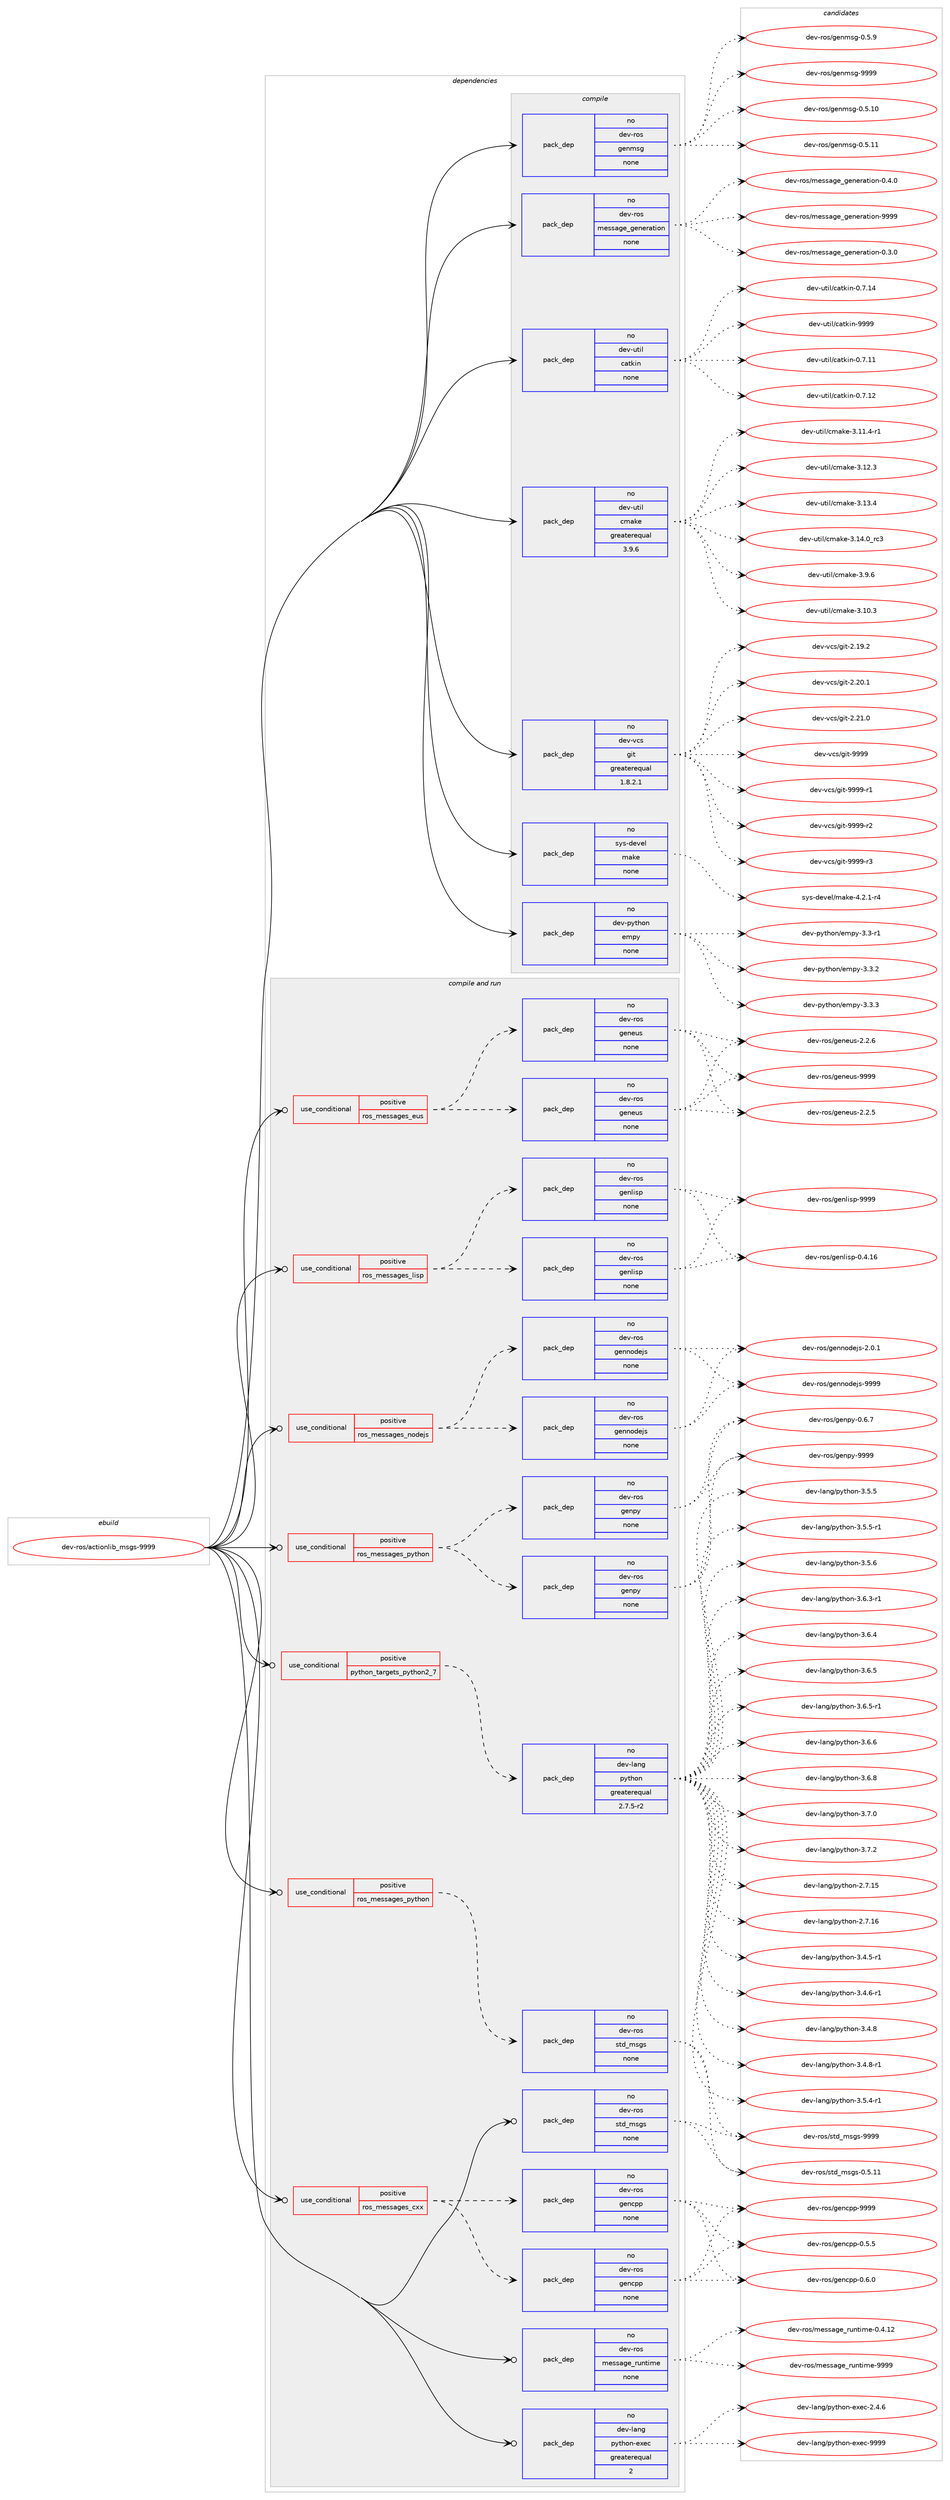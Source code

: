 digraph prolog {

# *************
# Graph options
# *************

newrank=true;
concentrate=true;
compound=true;
graph [rankdir=LR,fontname=Helvetica,fontsize=10,ranksep=1.5];#, ranksep=2.5, nodesep=0.2];
edge  [arrowhead=vee];
node  [fontname=Helvetica,fontsize=10];

# **********
# The ebuild
# **********

subgraph cluster_leftcol {
color=gray;
rank=same;
label=<<i>ebuild</i>>;
id [label="dev-ros/actionlib_msgs-9999", color=red, width=4, href="../dev-ros/actionlib_msgs-9999.svg"];
}

# ****************
# The dependencies
# ****************

subgraph cluster_midcol {
color=gray;
label=<<i>dependencies</i>>;
subgraph cluster_compile {
fillcolor="#eeeeee";
style=filled;
label=<<i>compile</i>>;
subgraph pack1040256 {
dependency1451454 [label=<<TABLE BORDER="0" CELLBORDER="1" CELLSPACING="0" CELLPADDING="4" WIDTH="220"><TR><TD ROWSPAN="6" CELLPADDING="30">pack_dep</TD></TR><TR><TD WIDTH="110">no</TD></TR><TR><TD>dev-python</TD></TR><TR><TD>empy</TD></TR><TR><TD>none</TD></TR><TR><TD></TD></TR></TABLE>>, shape=none, color=blue];
}
id:e -> dependency1451454:w [weight=20,style="solid",arrowhead="vee"];
subgraph pack1040257 {
dependency1451455 [label=<<TABLE BORDER="0" CELLBORDER="1" CELLSPACING="0" CELLPADDING="4" WIDTH="220"><TR><TD ROWSPAN="6" CELLPADDING="30">pack_dep</TD></TR><TR><TD WIDTH="110">no</TD></TR><TR><TD>dev-ros</TD></TR><TR><TD>genmsg</TD></TR><TR><TD>none</TD></TR><TR><TD></TD></TR></TABLE>>, shape=none, color=blue];
}
id:e -> dependency1451455:w [weight=20,style="solid",arrowhead="vee"];
subgraph pack1040258 {
dependency1451456 [label=<<TABLE BORDER="0" CELLBORDER="1" CELLSPACING="0" CELLPADDING="4" WIDTH="220"><TR><TD ROWSPAN="6" CELLPADDING="30">pack_dep</TD></TR><TR><TD WIDTH="110">no</TD></TR><TR><TD>dev-ros</TD></TR><TR><TD>message_generation</TD></TR><TR><TD>none</TD></TR><TR><TD></TD></TR></TABLE>>, shape=none, color=blue];
}
id:e -> dependency1451456:w [weight=20,style="solid",arrowhead="vee"];
subgraph pack1040259 {
dependency1451457 [label=<<TABLE BORDER="0" CELLBORDER="1" CELLSPACING="0" CELLPADDING="4" WIDTH="220"><TR><TD ROWSPAN="6" CELLPADDING="30">pack_dep</TD></TR><TR><TD WIDTH="110">no</TD></TR><TR><TD>dev-util</TD></TR><TR><TD>catkin</TD></TR><TR><TD>none</TD></TR><TR><TD></TD></TR></TABLE>>, shape=none, color=blue];
}
id:e -> dependency1451457:w [weight=20,style="solid",arrowhead="vee"];
subgraph pack1040260 {
dependency1451458 [label=<<TABLE BORDER="0" CELLBORDER="1" CELLSPACING="0" CELLPADDING="4" WIDTH="220"><TR><TD ROWSPAN="6" CELLPADDING="30">pack_dep</TD></TR><TR><TD WIDTH="110">no</TD></TR><TR><TD>dev-util</TD></TR><TR><TD>cmake</TD></TR><TR><TD>greaterequal</TD></TR><TR><TD>3.9.6</TD></TR></TABLE>>, shape=none, color=blue];
}
id:e -> dependency1451458:w [weight=20,style="solid",arrowhead="vee"];
subgraph pack1040261 {
dependency1451459 [label=<<TABLE BORDER="0" CELLBORDER="1" CELLSPACING="0" CELLPADDING="4" WIDTH="220"><TR><TD ROWSPAN="6" CELLPADDING="30">pack_dep</TD></TR><TR><TD WIDTH="110">no</TD></TR><TR><TD>dev-vcs</TD></TR><TR><TD>git</TD></TR><TR><TD>greaterequal</TD></TR><TR><TD>1.8.2.1</TD></TR></TABLE>>, shape=none, color=blue];
}
id:e -> dependency1451459:w [weight=20,style="solid",arrowhead="vee"];
subgraph pack1040262 {
dependency1451460 [label=<<TABLE BORDER="0" CELLBORDER="1" CELLSPACING="0" CELLPADDING="4" WIDTH="220"><TR><TD ROWSPAN="6" CELLPADDING="30">pack_dep</TD></TR><TR><TD WIDTH="110">no</TD></TR><TR><TD>sys-devel</TD></TR><TR><TD>make</TD></TR><TR><TD>none</TD></TR><TR><TD></TD></TR></TABLE>>, shape=none, color=blue];
}
id:e -> dependency1451460:w [weight=20,style="solid",arrowhead="vee"];
}
subgraph cluster_compileandrun {
fillcolor="#eeeeee";
style=filled;
label=<<i>compile and run</i>>;
subgraph cond387818 {
dependency1451461 [label=<<TABLE BORDER="0" CELLBORDER="1" CELLSPACING="0" CELLPADDING="4"><TR><TD ROWSPAN="3" CELLPADDING="10">use_conditional</TD></TR><TR><TD>positive</TD></TR><TR><TD>python_targets_python2_7</TD></TR></TABLE>>, shape=none, color=red];
subgraph pack1040263 {
dependency1451462 [label=<<TABLE BORDER="0" CELLBORDER="1" CELLSPACING="0" CELLPADDING="4" WIDTH="220"><TR><TD ROWSPAN="6" CELLPADDING="30">pack_dep</TD></TR><TR><TD WIDTH="110">no</TD></TR><TR><TD>dev-lang</TD></TR><TR><TD>python</TD></TR><TR><TD>greaterequal</TD></TR><TR><TD>2.7.5-r2</TD></TR></TABLE>>, shape=none, color=blue];
}
dependency1451461:e -> dependency1451462:w [weight=20,style="dashed",arrowhead="vee"];
}
id:e -> dependency1451461:w [weight=20,style="solid",arrowhead="odotvee"];
subgraph cond387819 {
dependency1451463 [label=<<TABLE BORDER="0" CELLBORDER="1" CELLSPACING="0" CELLPADDING="4"><TR><TD ROWSPAN="3" CELLPADDING="10">use_conditional</TD></TR><TR><TD>positive</TD></TR><TR><TD>ros_messages_cxx</TD></TR></TABLE>>, shape=none, color=red];
subgraph pack1040264 {
dependency1451464 [label=<<TABLE BORDER="0" CELLBORDER="1" CELLSPACING="0" CELLPADDING="4" WIDTH="220"><TR><TD ROWSPAN="6" CELLPADDING="30">pack_dep</TD></TR><TR><TD WIDTH="110">no</TD></TR><TR><TD>dev-ros</TD></TR><TR><TD>gencpp</TD></TR><TR><TD>none</TD></TR><TR><TD></TD></TR></TABLE>>, shape=none, color=blue];
}
dependency1451463:e -> dependency1451464:w [weight=20,style="dashed",arrowhead="vee"];
subgraph pack1040265 {
dependency1451465 [label=<<TABLE BORDER="0" CELLBORDER="1" CELLSPACING="0" CELLPADDING="4" WIDTH="220"><TR><TD ROWSPAN="6" CELLPADDING="30">pack_dep</TD></TR><TR><TD WIDTH="110">no</TD></TR><TR><TD>dev-ros</TD></TR><TR><TD>gencpp</TD></TR><TR><TD>none</TD></TR><TR><TD></TD></TR></TABLE>>, shape=none, color=blue];
}
dependency1451463:e -> dependency1451465:w [weight=20,style="dashed",arrowhead="vee"];
}
id:e -> dependency1451463:w [weight=20,style="solid",arrowhead="odotvee"];
subgraph cond387820 {
dependency1451466 [label=<<TABLE BORDER="0" CELLBORDER="1" CELLSPACING="0" CELLPADDING="4"><TR><TD ROWSPAN="3" CELLPADDING="10">use_conditional</TD></TR><TR><TD>positive</TD></TR><TR><TD>ros_messages_eus</TD></TR></TABLE>>, shape=none, color=red];
subgraph pack1040266 {
dependency1451467 [label=<<TABLE BORDER="0" CELLBORDER="1" CELLSPACING="0" CELLPADDING="4" WIDTH="220"><TR><TD ROWSPAN="6" CELLPADDING="30">pack_dep</TD></TR><TR><TD WIDTH="110">no</TD></TR><TR><TD>dev-ros</TD></TR><TR><TD>geneus</TD></TR><TR><TD>none</TD></TR><TR><TD></TD></TR></TABLE>>, shape=none, color=blue];
}
dependency1451466:e -> dependency1451467:w [weight=20,style="dashed",arrowhead="vee"];
subgraph pack1040267 {
dependency1451468 [label=<<TABLE BORDER="0" CELLBORDER="1" CELLSPACING="0" CELLPADDING="4" WIDTH="220"><TR><TD ROWSPAN="6" CELLPADDING="30">pack_dep</TD></TR><TR><TD WIDTH="110">no</TD></TR><TR><TD>dev-ros</TD></TR><TR><TD>geneus</TD></TR><TR><TD>none</TD></TR><TR><TD></TD></TR></TABLE>>, shape=none, color=blue];
}
dependency1451466:e -> dependency1451468:w [weight=20,style="dashed",arrowhead="vee"];
}
id:e -> dependency1451466:w [weight=20,style="solid",arrowhead="odotvee"];
subgraph cond387821 {
dependency1451469 [label=<<TABLE BORDER="0" CELLBORDER="1" CELLSPACING="0" CELLPADDING="4"><TR><TD ROWSPAN="3" CELLPADDING="10">use_conditional</TD></TR><TR><TD>positive</TD></TR><TR><TD>ros_messages_lisp</TD></TR></TABLE>>, shape=none, color=red];
subgraph pack1040268 {
dependency1451470 [label=<<TABLE BORDER="0" CELLBORDER="1" CELLSPACING="0" CELLPADDING="4" WIDTH="220"><TR><TD ROWSPAN="6" CELLPADDING="30">pack_dep</TD></TR><TR><TD WIDTH="110">no</TD></TR><TR><TD>dev-ros</TD></TR><TR><TD>genlisp</TD></TR><TR><TD>none</TD></TR><TR><TD></TD></TR></TABLE>>, shape=none, color=blue];
}
dependency1451469:e -> dependency1451470:w [weight=20,style="dashed",arrowhead="vee"];
subgraph pack1040269 {
dependency1451471 [label=<<TABLE BORDER="0" CELLBORDER="1" CELLSPACING="0" CELLPADDING="4" WIDTH="220"><TR><TD ROWSPAN="6" CELLPADDING="30">pack_dep</TD></TR><TR><TD WIDTH="110">no</TD></TR><TR><TD>dev-ros</TD></TR><TR><TD>genlisp</TD></TR><TR><TD>none</TD></TR><TR><TD></TD></TR></TABLE>>, shape=none, color=blue];
}
dependency1451469:e -> dependency1451471:w [weight=20,style="dashed",arrowhead="vee"];
}
id:e -> dependency1451469:w [weight=20,style="solid",arrowhead="odotvee"];
subgraph cond387822 {
dependency1451472 [label=<<TABLE BORDER="0" CELLBORDER="1" CELLSPACING="0" CELLPADDING="4"><TR><TD ROWSPAN="3" CELLPADDING="10">use_conditional</TD></TR><TR><TD>positive</TD></TR><TR><TD>ros_messages_nodejs</TD></TR></TABLE>>, shape=none, color=red];
subgraph pack1040270 {
dependency1451473 [label=<<TABLE BORDER="0" CELLBORDER="1" CELLSPACING="0" CELLPADDING="4" WIDTH="220"><TR><TD ROWSPAN="6" CELLPADDING="30">pack_dep</TD></TR><TR><TD WIDTH="110">no</TD></TR><TR><TD>dev-ros</TD></TR><TR><TD>gennodejs</TD></TR><TR><TD>none</TD></TR><TR><TD></TD></TR></TABLE>>, shape=none, color=blue];
}
dependency1451472:e -> dependency1451473:w [weight=20,style="dashed",arrowhead="vee"];
subgraph pack1040271 {
dependency1451474 [label=<<TABLE BORDER="0" CELLBORDER="1" CELLSPACING="0" CELLPADDING="4" WIDTH="220"><TR><TD ROWSPAN="6" CELLPADDING="30">pack_dep</TD></TR><TR><TD WIDTH="110">no</TD></TR><TR><TD>dev-ros</TD></TR><TR><TD>gennodejs</TD></TR><TR><TD>none</TD></TR><TR><TD></TD></TR></TABLE>>, shape=none, color=blue];
}
dependency1451472:e -> dependency1451474:w [weight=20,style="dashed",arrowhead="vee"];
}
id:e -> dependency1451472:w [weight=20,style="solid",arrowhead="odotvee"];
subgraph cond387823 {
dependency1451475 [label=<<TABLE BORDER="0" CELLBORDER="1" CELLSPACING="0" CELLPADDING="4"><TR><TD ROWSPAN="3" CELLPADDING="10">use_conditional</TD></TR><TR><TD>positive</TD></TR><TR><TD>ros_messages_python</TD></TR></TABLE>>, shape=none, color=red];
subgraph pack1040272 {
dependency1451476 [label=<<TABLE BORDER="0" CELLBORDER="1" CELLSPACING="0" CELLPADDING="4" WIDTH="220"><TR><TD ROWSPAN="6" CELLPADDING="30">pack_dep</TD></TR><TR><TD WIDTH="110">no</TD></TR><TR><TD>dev-ros</TD></TR><TR><TD>genpy</TD></TR><TR><TD>none</TD></TR><TR><TD></TD></TR></TABLE>>, shape=none, color=blue];
}
dependency1451475:e -> dependency1451476:w [weight=20,style="dashed",arrowhead="vee"];
subgraph pack1040273 {
dependency1451477 [label=<<TABLE BORDER="0" CELLBORDER="1" CELLSPACING="0" CELLPADDING="4" WIDTH="220"><TR><TD ROWSPAN="6" CELLPADDING="30">pack_dep</TD></TR><TR><TD WIDTH="110">no</TD></TR><TR><TD>dev-ros</TD></TR><TR><TD>genpy</TD></TR><TR><TD>none</TD></TR><TR><TD></TD></TR></TABLE>>, shape=none, color=blue];
}
dependency1451475:e -> dependency1451477:w [weight=20,style="dashed",arrowhead="vee"];
}
id:e -> dependency1451475:w [weight=20,style="solid",arrowhead="odotvee"];
subgraph cond387824 {
dependency1451478 [label=<<TABLE BORDER="0" CELLBORDER="1" CELLSPACING="0" CELLPADDING="4"><TR><TD ROWSPAN="3" CELLPADDING="10">use_conditional</TD></TR><TR><TD>positive</TD></TR><TR><TD>ros_messages_python</TD></TR></TABLE>>, shape=none, color=red];
subgraph pack1040274 {
dependency1451479 [label=<<TABLE BORDER="0" CELLBORDER="1" CELLSPACING="0" CELLPADDING="4" WIDTH="220"><TR><TD ROWSPAN="6" CELLPADDING="30">pack_dep</TD></TR><TR><TD WIDTH="110">no</TD></TR><TR><TD>dev-ros</TD></TR><TR><TD>std_msgs</TD></TR><TR><TD>none</TD></TR><TR><TD></TD></TR></TABLE>>, shape=none, color=blue];
}
dependency1451478:e -> dependency1451479:w [weight=20,style="dashed",arrowhead="vee"];
}
id:e -> dependency1451478:w [weight=20,style="solid",arrowhead="odotvee"];
subgraph pack1040275 {
dependency1451480 [label=<<TABLE BORDER="0" CELLBORDER="1" CELLSPACING="0" CELLPADDING="4" WIDTH="220"><TR><TD ROWSPAN="6" CELLPADDING="30">pack_dep</TD></TR><TR><TD WIDTH="110">no</TD></TR><TR><TD>dev-lang</TD></TR><TR><TD>python-exec</TD></TR><TR><TD>greaterequal</TD></TR><TR><TD>2</TD></TR></TABLE>>, shape=none, color=blue];
}
id:e -> dependency1451480:w [weight=20,style="solid",arrowhead="odotvee"];
subgraph pack1040276 {
dependency1451481 [label=<<TABLE BORDER="0" CELLBORDER="1" CELLSPACING="0" CELLPADDING="4" WIDTH="220"><TR><TD ROWSPAN="6" CELLPADDING="30">pack_dep</TD></TR><TR><TD WIDTH="110">no</TD></TR><TR><TD>dev-ros</TD></TR><TR><TD>message_runtime</TD></TR><TR><TD>none</TD></TR><TR><TD></TD></TR></TABLE>>, shape=none, color=blue];
}
id:e -> dependency1451481:w [weight=20,style="solid",arrowhead="odotvee"];
subgraph pack1040277 {
dependency1451482 [label=<<TABLE BORDER="0" CELLBORDER="1" CELLSPACING="0" CELLPADDING="4" WIDTH="220"><TR><TD ROWSPAN="6" CELLPADDING="30">pack_dep</TD></TR><TR><TD WIDTH="110">no</TD></TR><TR><TD>dev-ros</TD></TR><TR><TD>std_msgs</TD></TR><TR><TD>none</TD></TR><TR><TD></TD></TR></TABLE>>, shape=none, color=blue];
}
id:e -> dependency1451482:w [weight=20,style="solid",arrowhead="odotvee"];
}
subgraph cluster_run {
fillcolor="#eeeeee";
style=filled;
label=<<i>run</i>>;
}
}

# **************
# The candidates
# **************

subgraph cluster_choices {
rank=same;
color=gray;
label=<<i>candidates</i>>;

subgraph choice1040256 {
color=black;
nodesep=1;
choice1001011184511212111610411111047101109112121455146514511449 [label="dev-python/empy-3.3-r1", color=red, width=4,href="../dev-python/empy-3.3-r1.svg"];
choice1001011184511212111610411111047101109112121455146514650 [label="dev-python/empy-3.3.2", color=red, width=4,href="../dev-python/empy-3.3.2.svg"];
choice1001011184511212111610411111047101109112121455146514651 [label="dev-python/empy-3.3.3", color=red, width=4,href="../dev-python/empy-3.3.3.svg"];
dependency1451454:e -> choice1001011184511212111610411111047101109112121455146514511449:w [style=dotted,weight="100"];
dependency1451454:e -> choice1001011184511212111610411111047101109112121455146514650:w [style=dotted,weight="100"];
dependency1451454:e -> choice1001011184511212111610411111047101109112121455146514651:w [style=dotted,weight="100"];
}
subgraph choice1040257 {
color=black;
nodesep=1;
choice100101118451141111154710310111010911510345484653464948 [label="dev-ros/genmsg-0.5.10", color=red, width=4,href="../dev-ros/genmsg-0.5.10.svg"];
choice100101118451141111154710310111010911510345484653464949 [label="dev-ros/genmsg-0.5.11", color=red, width=4,href="../dev-ros/genmsg-0.5.11.svg"];
choice1001011184511411111547103101110109115103454846534657 [label="dev-ros/genmsg-0.5.9", color=red, width=4,href="../dev-ros/genmsg-0.5.9.svg"];
choice10010111845114111115471031011101091151034557575757 [label="dev-ros/genmsg-9999", color=red, width=4,href="../dev-ros/genmsg-9999.svg"];
dependency1451455:e -> choice100101118451141111154710310111010911510345484653464948:w [style=dotted,weight="100"];
dependency1451455:e -> choice100101118451141111154710310111010911510345484653464949:w [style=dotted,weight="100"];
dependency1451455:e -> choice1001011184511411111547103101110109115103454846534657:w [style=dotted,weight="100"];
dependency1451455:e -> choice10010111845114111115471031011101091151034557575757:w [style=dotted,weight="100"];
}
subgraph choice1040258 {
color=black;
nodesep=1;
choice1001011184511411111547109101115115971031019510310111010111497116105111110454846514648 [label="dev-ros/message_generation-0.3.0", color=red, width=4,href="../dev-ros/message_generation-0.3.0.svg"];
choice1001011184511411111547109101115115971031019510310111010111497116105111110454846524648 [label="dev-ros/message_generation-0.4.0", color=red, width=4,href="../dev-ros/message_generation-0.4.0.svg"];
choice10010111845114111115471091011151159710310195103101110101114971161051111104557575757 [label="dev-ros/message_generation-9999", color=red, width=4,href="../dev-ros/message_generation-9999.svg"];
dependency1451456:e -> choice1001011184511411111547109101115115971031019510310111010111497116105111110454846514648:w [style=dotted,weight="100"];
dependency1451456:e -> choice1001011184511411111547109101115115971031019510310111010111497116105111110454846524648:w [style=dotted,weight="100"];
dependency1451456:e -> choice10010111845114111115471091011151159710310195103101110101114971161051111104557575757:w [style=dotted,weight="100"];
}
subgraph choice1040259 {
color=black;
nodesep=1;
choice1001011184511711610510847999711610710511045484655464949 [label="dev-util/catkin-0.7.11", color=red, width=4,href="../dev-util/catkin-0.7.11.svg"];
choice1001011184511711610510847999711610710511045484655464950 [label="dev-util/catkin-0.7.12", color=red, width=4,href="../dev-util/catkin-0.7.12.svg"];
choice1001011184511711610510847999711610710511045484655464952 [label="dev-util/catkin-0.7.14", color=red, width=4,href="../dev-util/catkin-0.7.14.svg"];
choice100101118451171161051084799971161071051104557575757 [label="dev-util/catkin-9999", color=red, width=4,href="../dev-util/catkin-9999.svg"];
dependency1451457:e -> choice1001011184511711610510847999711610710511045484655464949:w [style=dotted,weight="100"];
dependency1451457:e -> choice1001011184511711610510847999711610710511045484655464950:w [style=dotted,weight="100"];
dependency1451457:e -> choice1001011184511711610510847999711610710511045484655464952:w [style=dotted,weight="100"];
dependency1451457:e -> choice100101118451171161051084799971161071051104557575757:w [style=dotted,weight="100"];
}
subgraph choice1040260 {
color=black;
nodesep=1;
choice1001011184511711610510847991099710710145514649484651 [label="dev-util/cmake-3.10.3", color=red, width=4,href="../dev-util/cmake-3.10.3.svg"];
choice10010111845117116105108479910997107101455146494946524511449 [label="dev-util/cmake-3.11.4-r1", color=red, width=4,href="../dev-util/cmake-3.11.4-r1.svg"];
choice1001011184511711610510847991099710710145514649504651 [label="dev-util/cmake-3.12.3", color=red, width=4,href="../dev-util/cmake-3.12.3.svg"];
choice1001011184511711610510847991099710710145514649514652 [label="dev-util/cmake-3.13.4", color=red, width=4,href="../dev-util/cmake-3.13.4.svg"];
choice1001011184511711610510847991099710710145514649524648951149951 [label="dev-util/cmake-3.14.0_rc3", color=red, width=4,href="../dev-util/cmake-3.14.0_rc3.svg"];
choice10010111845117116105108479910997107101455146574654 [label="dev-util/cmake-3.9.6", color=red, width=4,href="../dev-util/cmake-3.9.6.svg"];
dependency1451458:e -> choice1001011184511711610510847991099710710145514649484651:w [style=dotted,weight="100"];
dependency1451458:e -> choice10010111845117116105108479910997107101455146494946524511449:w [style=dotted,weight="100"];
dependency1451458:e -> choice1001011184511711610510847991099710710145514649504651:w [style=dotted,weight="100"];
dependency1451458:e -> choice1001011184511711610510847991099710710145514649514652:w [style=dotted,weight="100"];
dependency1451458:e -> choice1001011184511711610510847991099710710145514649524648951149951:w [style=dotted,weight="100"];
dependency1451458:e -> choice10010111845117116105108479910997107101455146574654:w [style=dotted,weight="100"];
}
subgraph choice1040261 {
color=black;
nodesep=1;
choice10010111845118991154710310511645504649574650 [label="dev-vcs/git-2.19.2", color=red, width=4,href="../dev-vcs/git-2.19.2.svg"];
choice10010111845118991154710310511645504650484649 [label="dev-vcs/git-2.20.1", color=red, width=4,href="../dev-vcs/git-2.20.1.svg"];
choice10010111845118991154710310511645504650494648 [label="dev-vcs/git-2.21.0", color=red, width=4,href="../dev-vcs/git-2.21.0.svg"];
choice1001011184511899115471031051164557575757 [label="dev-vcs/git-9999", color=red, width=4,href="../dev-vcs/git-9999.svg"];
choice10010111845118991154710310511645575757574511449 [label="dev-vcs/git-9999-r1", color=red, width=4,href="../dev-vcs/git-9999-r1.svg"];
choice10010111845118991154710310511645575757574511450 [label="dev-vcs/git-9999-r2", color=red, width=4,href="../dev-vcs/git-9999-r2.svg"];
choice10010111845118991154710310511645575757574511451 [label="dev-vcs/git-9999-r3", color=red, width=4,href="../dev-vcs/git-9999-r3.svg"];
dependency1451459:e -> choice10010111845118991154710310511645504649574650:w [style=dotted,weight="100"];
dependency1451459:e -> choice10010111845118991154710310511645504650484649:w [style=dotted,weight="100"];
dependency1451459:e -> choice10010111845118991154710310511645504650494648:w [style=dotted,weight="100"];
dependency1451459:e -> choice1001011184511899115471031051164557575757:w [style=dotted,weight="100"];
dependency1451459:e -> choice10010111845118991154710310511645575757574511449:w [style=dotted,weight="100"];
dependency1451459:e -> choice10010111845118991154710310511645575757574511450:w [style=dotted,weight="100"];
dependency1451459:e -> choice10010111845118991154710310511645575757574511451:w [style=dotted,weight="100"];
}
subgraph choice1040262 {
color=black;
nodesep=1;
choice1151211154510010111810110847109971071014552465046494511452 [label="sys-devel/make-4.2.1-r4", color=red, width=4,href="../sys-devel/make-4.2.1-r4.svg"];
dependency1451460:e -> choice1151211154510010111810110847109971071014552465046494511452:w [style=dotted,weight="100"];
}
subgraph choice1040263 {
color=black;
nodesep=1;
choice10010111845108971101034711212111610411111045504655464953 [label="dev-lang/python-2.7.15", color=red, width=4,href="../dev-lang/python-2.7.15.svg"];
choice10010111845108971101034711212111610411111045504655464954 [label="dev-lang/python-2.7.16", color=red, width=4,href="../dev-lang/python-2.7.16.svg"];
choice1001011184510897110103471121211161041111104551465246534511449 [label="dev-lang/python-3.4.5-r1", color=red, width=4,href="../dev-lang/python-3.4.5-r1.svg"];
choice1001011184510897110103471121211161041111104551465246544511449 [label="dev-lang/python-3.4.6-r1", color=red, width=4,href="../dev-lang/python-3.4.6-r1.svg"];
choice100101118451089711010347112121116104111110455146524656 [label="dev-lang/python-3.4.8", color=red, width=4,href="../dev-lang/python-3.4.8.svg"];
choice1001011184510897110103471121211161041111104551465246564511449 [label="dev-lang/python-3.4.8-r1", color=red, width=4,href="../dev-lang/python-3.4.8-r1.svg"];
choice1001011184510897110103471121211161041111104551465346524511449 [label="dev-lang/python-3.5.4-r1", color=red, width=4,href="../dev-lang/python-3.5.4-r1.svg"];
choice100101118451089711010347112121116104111110455146534653 [label="dev-lang/python-3.5.5", color=red, width=4,href="../dev-lang/python-3.5.5.svg"];
choice1001011184510897110103471121211161041111104551465346534511449 [label="dev-lang/python-3.5.5-r1", color=red, width=4,href="../dev-lang/python-3.5.5-r1.svg"];
choice100101118451089711010347112121116104111110455146534654 [label="dev-lang/python-3.5.6", color=red, width=4,href="../dev-lang/python-3.5.6.svg"];
choice1001011184510897110103471121211161041111104551465446514511449 [label="dev-lang/python-3.6.3-r1", color=red, width=4,href="../dev-lang/python-3.6.3-r1.svg"];
choice100101118451089711010347112121116104111110455146544652 [label="dev-lang/python-3.6.4", color=red, width=4,href="../dev-lang/python-3.6.4.svg"];
choice100101118451089711010347112121116104111110455146544653 [label="dev-lang/python-3.6.5", color=red, width=4,href="../dev-lang/python-3.6.5.svg"];
choice1001011184510897110103471121211161041111104551465446534511449 [label="dev-lang/python-3.6.5-r1", color=red, width=4,href="../dev-lang/python-3.6.5-r1.svg"];
choice100101118451089711010347112121116104111110455146544654 [label="dev-lang/python-3.6.6", color=red, width=4,href="../dev-lang/python-3.6.6.svg"];
choice100101118451089711010347112121116104111110455146544656 [label="dev-lang/python-3.6.8", color=red, width=4,href="../dev-lang/python-3.6.8.svg"];
choice100101118451089711010347112121116104111110455146554648 [label="dev-lang/python-3.7.0", color=red, width=4,href="../dev-lang/python-3.7.0.svg"];
choice100101118451089711010347112121116104111110455146554650 [label="dev-lang/python-3.7.2", color=red, width=4,href="../dev-lang/python-3.7.2.svg"];
dependency1451462:e -> choice10010111845108971101034711212111610411111045504655464953:w [style=dotted,weight="100"];
dependency1451462:e -> choice10010111845108971101034711212111610411111045504655464954:w [style=dotted,weight="100"];
dependency1451462:e -> choice1001011184510897110103471121211161041111104551465246534511449:w [style=dotted,weight="100"];
dependency1451462:e -> choice1001011184510897110103471121211161041111104551465246544511449:w [style=dotted,weight="100"];
dependency1451462:e -> choice100101118451089711010347112121116104111110455146524656:w [style=dotted,weight="100"];
dependency1451462:e -> choice1001011184510897110103471121211161041111104551465246564511449:w [style=dotted,weight="100"];
dependency1451462:e -> choice1001011184510897110103471121211161041111104551465346524511449:w [style=dotted,weight="100"];
dependency1451462:e -> choice100101118451089711010347112121116104111110455146534653:w [style=dotted,weight="100"];
dependency1451462:e -> choice1001011184510897110103471121211161041111104551465346534511449:w [style=dotted,weight="100"];
dependency1451462:e -> choice100101118451089711010347112121116104111110455146534654:w [style=dotted,weight="100"];
dependency1451462:e -> choice1001011184510897110103471121211161041111104551465446514511449:w [style=dotted,weight="100"];
dependency1451462:e -> choice100101118451089711010347112121116104111110455146544652:w [style=dotted,weight="100"];
dependency1451462:e -> choice100101118451089711010347112121116104111110455146544653:w [style=dotted,weight="100"];
dependency1451462:e -> choice1001011184510897110103471121211161041111104551465446534511449:w [style=dotted,weight="100"];
dependency1451462:e -> choice100101118451089711010347112121116104111110455146544654:w [style=dotted,weight="100"];
dependency1451462:e -> choice100101118451089711010347112121116104111110455146544656:w [style=dotted,weight="100"];
dependency1451462:e -> choice100101118451089711010347112121116104111110455146554648:w [style=dotted,weight="100"];
dependency1451462:e -> choice100101118451089711010347112121116104111110455146554650:w [style=dotted,weight="100"];
}
subgraph choice1040264 {
color=black;
nodesep=1;
choice100101118451141111154710310111099112112454846534653 [label="dev-ros/gencpp-0.5.5", color=red, width=4,href="../dev-ros/gencpp-0.5.5.svg"];
choice100101118451141111154710310111099112112454846544648 [label="dev-ros/gencpp-0.6.0", color=red, width=4,href="../dev-ros/gencpp-0.6.0.svg"];
choice1001011184511411111547103101110991121124557575757 [label="dev-ros/gencpp-9999", color=red, width=4,href="../dev-ros/gencpp-9999.svg"];
dependency1451464:e -> choice100101118451141111154710310111099112112454846534653:w [style=dotted,weight="100"];
dependency1451464:e -> choice100101118451141111154710310111099112112454846544648:w [style=dotted,weight="100"];
dependency1451464:e -> choice1001011184511411111547103101110991121124557575757:w [style=dotted,weight="100"];
}
subgraph choice1040265 {
color=black;
nodesep=1;
choice100101118451141111154710310111099112112454846534653 [label="dev-ros/gencpp-0.5.5", color=red, width=4,href="../dev-ros/gencpp-0.5.5.svg"];
choice100101118451141111154710310111099112112454846544648 [label="dev-ros/gencpp-0.6.0", color=red, width=4,href="../dev-ros/gencpp-0.6.0.svg"];
choice1001011184511411111547103101110991121124557575757 [label="dev-ros/gencpp-9999", color=red, width=4,href="../dev-ros/gencpp-9999.svg"];
dependency1451465:e -> choice100101118451141111154710310111099112112454846534653:w [style=dotted,weight="100"];
dependency1451465:e -> choice100101118451141111154710310111099112112454846544648:w [style=dotted,weight="100"];
dependency1451465:e -> choice1001011184511411111547103101110991121124557575757:w [style=dotted,weight="100"];
}
subgraph choice1040266 {
color=black;
nodesep=1;
choice1001011184511411111547103101110101117115455046504653 [label="dev-ros/geneus-2.2.5", color=red, width=4,href="../dev-ros/geneus-2.2.5.svg"];
choice1001011184511411111547103101110101117115455046504654 [label="dev-ros/geneus-2.2.6", color=red, width=4,href="../dev-ros/geneus-2.2.6.svg"];
choice10010111845114111115471031011101011171154557575757 [label="dev-ros/geneus-9999", color=red, width=4,href="../dev-ros/geneus-9999.svg"];
dependency1451467:e -> choice1001011184511411111547103101110101117115455046504653:w [style=dotted,weight="100"];
dependency1451467:e -> choice1001011184511411111547103101110101117115455046504654:w [style=dotted,weight="100"];
dependency1451467:e -> choice10010111845114111115471031011101011171154557575757:w [style=dotted,weight="100"];
}
subgraph choice1040267 {
color=black;
nodesep=1;
choice1001011184511411111547103101110101117115455046504653 [label="dev-ros/geneus-2.2.5", color=red, width=4,href="../dev-ros/geneus-2.2.5.svg"];
choice1001011184511411111547103101110101117115455046504654 [label="dev-ros/geneus-2.2.6", color=red, width=4,href="../dev-ros/geneus-2.2.6.svg"];
choice10010111845114111115471031011101011171154557575757 [label="dev-ros/geneus-9999", color=red, width=4,href="../dev-ros/geneus-9999.svg"];
dependency1451468:e -> choice1001011184511411111547103101110101117115455046504653:w [style=dotted,weight="100"];
dependency1451468:e -> choice1001011184511411111547103101110101117115455046504654:w [style=dotted,weight="100"];
dependency1451468:e -> choice10010111845114111115471031011101011171154557575757:w [style=dotted,weight="100"];
}
subgraph choice1040268 {
color=black;
nodesep=1;
choice100101118451141111154710310111010810511511245484652464954 [label="dev-ros/genlisp-0.4.16", color=red, width=4,href="../dev-ros/genlisp-0.4.16.svg"];
choice10010111845114111115471031011101081051151124557575757 [label="dev-ros/genlisp-9999", color=red, width=4,href="../dev-ros/genlisp-9999.svg"];
dependency1451470:e -> choice100101118451141111154710310111010810511511245484652464954:w [style=dotted,weight="100"];
dependency1451470:e -> choice10010111845114111115471031011101081051151124557575757:w [style=dotted,weight="100"];
}
subgraph choice1040269 {
color=black;
nodesep=1;
choice100101118451141111154710310111010810511511245484652464954 [label="dev-ros/genlisp-0.4.16", color=red, width=4,href="../dev-ros/genlisp-0.4.16.svg"];
choice10010111845114111115471031011101081051151124557575757 [label="dev-ros/genlisp-9999", color=red, width=4,href="../dev-ros/genlisp-9999.svg"];
dependency1451471:e -> choice100101118451141111154710310111010810511511245484652464954:w [style=dotted,weight="100"];
dependency1451471:e -> choice10010111845114111115471031011101081051151124557575757:w [style=dotted,weight="100"];
}
subgraph choice1040270 {
color=black;
nodesep=1;
choice1001011184511411111547103101110110111100101106115455046484649 [label="dev-ros/gennodejs-2.0.1", color=red, width=4,href="../dev-ros/gennodejs-2.0.1.svg"];
choice10010111845114111115471031011101101111001011061154557575757 [label="dev-ros/gennodejs-9999", color=red, width=4,href="../dev-ros/gennodejs-9999.svg"];
dependency1451473:e -> choice1001011184511411111547103101110110111100101106115455046484649:w [style=dotted,weight="100"];
dependency1451473:e -> choice10010111845114111115471031011101101111001011061154557575757:w [style=dotted,weight="100"];
}
subgraph choice1040271 {
color=black;
nodesep=1;
choice1001011184511411111547103101110110111100101106115455046484649 [label="dev-ros/gennodejs-2.0.1", color=red, width=4,href="../dev-ros/gennodejs-2.0.1.svg"];
choice10010111845114111115471031011101101111001011061154557575757 [label="dev-ros/gennodejs-9999", color=red, width=4,href="../dev-ros/gennodejs-9999.svg"];
dependency1451474:e -> choice1001011184511411111547103101110110111100101106115455046484649:w [style=dotted,weight="100"];
dependency1451474:e -> choice10010111845114111115471031011101101111001011061154557575757:w [style=dotted,weight="100"];
}
subgraph choice1040272 {
color=black;
nodesep=1;
choice1001011184511411111547103101110112121454846544655 [label="dev-ros/genpy-0.6.7", color=red, width=4,href="../dev-ros/genpy-0.6.7.svg"];
choice10010111845114111115471031011101121214557575757 [label="dev-ros/genpy-9999", color=red, width=4,href="../dev-ros/genpy-9999.svg"];
dependency1451476:e -> choice1001011184511411111547103101110112121454846544655:w [style=dotted,weight="100"];
dependency1451476:e -> choice10010111845114111115471031011101121214557575757:w [style=dotted,weight="100"];
}
subgraph choice1040273 {
color=black;
nodesep=1;
choice1001011184511411111547103101110112121454846544655 [label="dev-ros/genpy-0.6.7", color=red, width=4,href="../dev-ros/genpy-0.6.7.svg"];
choice10010111845114111115471031011101121214557575757 [label="dev-ros/genpy-9999", color=red, width=4,href="../dev-ros/genpy-9999.svg"];
dependency1451477:e -> choice1001011184511411111547103101110112121454846544655:w [style=dotted,weight="100"];
dependency1451477:e -> choice10010111845114111115471031011101121214557575757:w [style=dotted,weight="100"];
}
subgraph choice1040274 {
color=black;
nodesep=1;
choice10010111845114111115471151161009510911510311545484653464949 [label="dev-ros/std_msgs-0.5.11", color=red, width=4,href="../dev-ros/std_msgs-0.5.11.svg"];
choice1001011184511411111547115116100951091151031154557575757 [label="dev-ros/std_msgs-9999", color=red, width=4,href="../dev-ros/std_msgs-9999.svg"];
dependency1451479:e -> choice10010111845114111115471151161009510911510311545484653464949:w [style=dotted,weight="100"];
dependency1451479:e -> choice1001011184511411111547115116100951091151031154557575757:w [style=dotted,weight="100"];
}
subgraph choice1040275 {
color=black;
nodesep=1;
choice1001011184510897110103471121211161041111104510112010199455046524654 [label="dev-lang/python-exec-2.4.6", color=red, width=4,href="../dev-lang/python-exec-2.4.6.svg"];
choice10010111845108971101034711212111610411111045101120101994557575757 [label="dev-lang/python-exec-9999", color=red, width=4,href="../dev-lang/python-exec-9999.svg"];
dependency1451480:e -> choice1001011184510897110103471121211161041111104510112010199455046524654:w [style=dotted,weight="100"];
dependency1451480:e -> choice10010111845108971101034711212111610411111045101120101994557575757:w [style=dotted,weight="100"];
}
subgraph choice1040276 {
color=black;
nodesep=1;
choice1001011184511411111547109101115115971031019511411711011610510910145484652464950 [label="dev-ros/message_runtime-0.4.12", color=red, width=4,href="../dev-ros/message_runtime-0.4.12.svg"];
choice100101118451141111154710910111511597103101951141171101161051091014557575757 [label="dev-ros/message_runtime-9999", color=red, width=4,href="../dev-ros/message_runtime-9999.svg"];
dependency1451481:e -> choice1001011184511411111547109101115115971031019511411711011610510910145484652464950:w [style=dotted,weight="100"];
dependency1451481:e -> choice100101118451141111154710910111511597103101951141171101161051091014557575757:w [style=dotted,weight="100"];
}
subgraph choice1040277 {
color=black;
nodesep=1;
choice10010111845114111115471151161009510911510311545484653464949 [label="dev-ros/std_msgs-0.5.11", color=red, width=4,href="../dev-ros/std_msgs-0.5.11.svg"];
choice1001011184511411111547115116100951091151031154557575757 [label="dev-ros/std_msgs-9999", color=red, width=4,href="../dev-ros/std_msgs-9999.svg"];
dependency1451482:e -> choice10010111845114111115471151161009510911510311545484653464949:w [style=dotted,weight="100"];
dependency1451482:e -> choice1001011184511411111547115116100951091151031154557575757:w [style=dotted,weight="100"];
}
}

}
